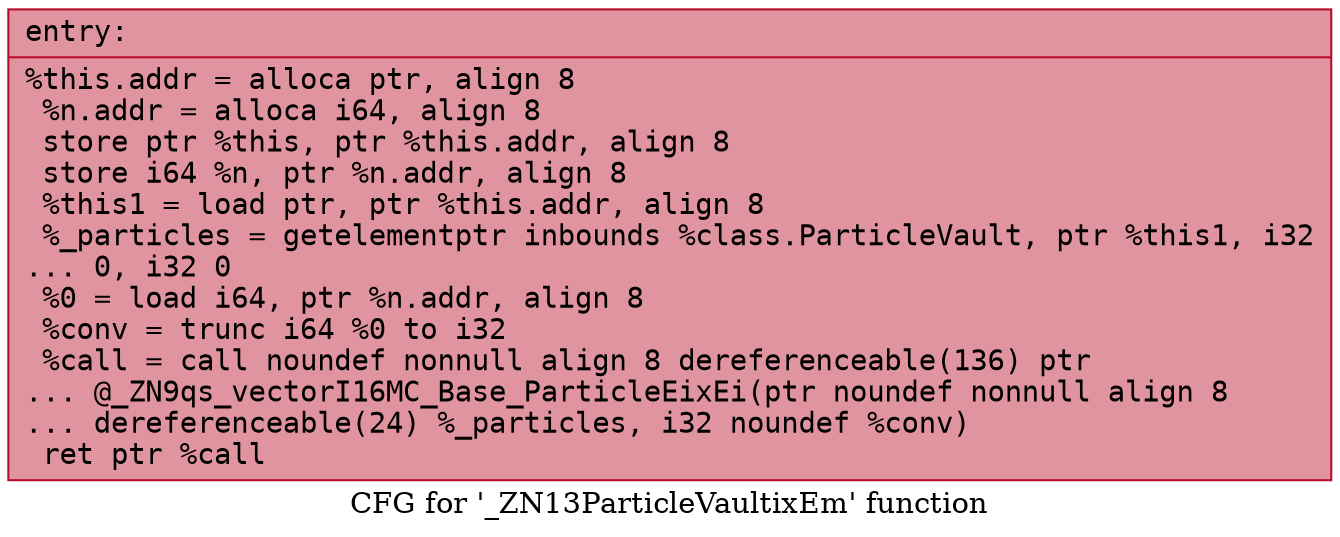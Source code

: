 digraph "CFG for '_ZN13ParticleVaultixEm' function" {
	label="CFG for '_ZN13ParticleVaultixEm' function";

	Node0x5650e43936a0 [shape=record,color="#b70d28ff", style=filled, fillcolor="#b70d2870" fontname="Courier",label="{entry:\l|  %this.addr = alloca ptr, align 8\l  %n.addr = alloca i64, align 8\l  store ptr %this, ptr %this.addr, align 8\l  store i64 %n, ptr %n.addr, align 8\l  %this1 = load ptr, ptr %this.addr, align 8\l  %_particles = getelementptr inbounds %class.ParticleVault, ptr %this1, i32\l... 0, i32 0\l  %0 = load i64, ptr %n.addr, align 8\l  %conv = trunc i64 %0 to i32\l  %call = call noundef nonnull align 8 dereferenceable(136) ptr\l... @_ZN9qs_vectorI16MC_Base_ParticleEixEi(ptr noundef nonnull align 8\l... dereferenceable(24) %_particles, i32 noundef %conv)\l  ret ptr %call\l}"];
}
